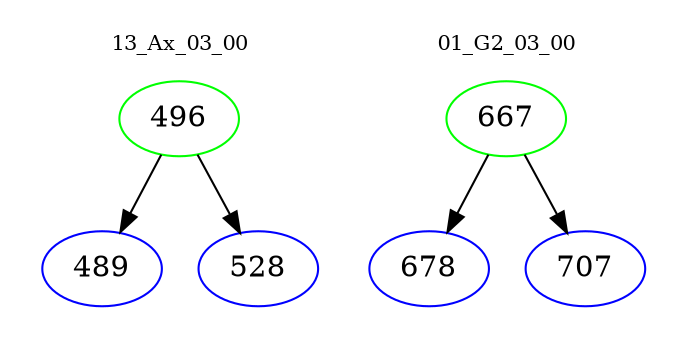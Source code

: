 digraph{
subgraph cluster_0 {
color = white
label = "13_Ax_03_00";
fontsize=10;
T0_496 [label="496", color="green"]
T0_496 -> T0_489 [color="black"]
T0_489 [label="489", color="blue"]
T0_496 -> T0_528 [color="black"]
T0_528 [label="528", color="blue"]
}
subgraph cluster_1 {
color = white
label = "01_G2_03_00";
fontsize=10;
T1_667 [label="667", color="green"]
T1_667 -> T1_678 [color="black"]
T1_678 [label="678", color="blue"]
T1_667 -> T1_707 [color="black"]
T1_707 [label="707", color="blue"]
}
}
